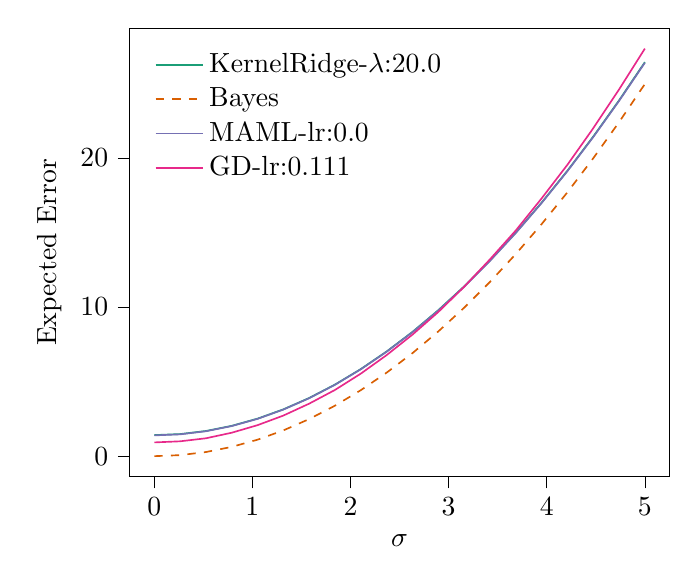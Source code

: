 % This file was created with tikzplotlib v0.10.1.
\begin{tikzpicture}

\definecolor{chocolate217952}{RGB}{217,95,2}
\definecolor{darkcyan27158119}{RGB}{27,158,119}
\definecolor{darkgray176}{RGB}{176,176,176}
\definecolor{deeppink23141138}{RGB}{231,41,138}
\definecolor{lightslategray117112179}{RGB}{117,112,179}

\begin{axis}[
legend cell align={left},
legend style={
  fill opacity=0.8,
  draw opacity=1,
  text opacity=1,
  at={(0.03,0.97)},
  anchor=north west,
  draw=none
},
tick align=outside,
tick pos=left,
x grid style={darkgray176},
xlabel={\(\displaystyle \sigma\)},
xmin=-0.25, xmax=5.25,
xtick style={color=black},
y grid style={darkgray176},
ylabel={Expected Error},
ymin=-1.367, ymax=28.703,
ytick style={color=black}
]
\addplot [semithick, darkcyan27158119]
table {%
0 1.414
0.263 1.482
0.526 1.689
0.789 2.035
1.053 2.519
1.316 3.142
1.579 3.904
1.842 4.805
2.105 5.844
2.368 7.022
2.632 8.338
2.895 9.793
3.158 11.387
3.421 13.12
3.684 14.991
3.947 17.001
4.211 19.15
4.474 21.438
4.737 23.864
5 26.429
};
\addlegendentry{KernelRidge-$\lambda$:20.0}
\addplot [semithick, chocolate217952, dashed]
table {%
0 0
0.263 0.069
0.526 0.277
0.789 0.622
1.053 1.106
1.316 1.729
1.579 2.489
1.842 3.388
2.105 4.425
2.368 5.601
2.632 6.914
2.895 8.367
3.158 9.957
3.421 11.686
3.684 13.552
3.947 15.558
4.211 17.701
4.474 19.983
4.737 22.403
5 24.961
};
\addlegendentry{Bayes}
\addplot [semithick, lightslategray117112179]
table {%
0 1.394
0.263 1.463
0.526 1.671
0.789 2.017
1.053 2.502
1.316 3.125
1.579 3.886
1.842 4.786
2.105 5.825
2.368 7.002
2.632 8.317
2.895 9.771
3.158 11.363
3.421 13.094
3.684 14.963
3.947 16.971
4.211 19.117
4.474 21.401
4.737 23.824
5 26.385
};
\addlegendentry{MAML-lr:0.0}
\addplot [semithick, deeppink23141138]
table {%
0 0.922
0.263 0.996
0.526 1.199
0.789 1.572
1.053 2.081
1.316 2.724
1.579 3.523
1.842 4.443
2.105 5.536
2.368 6.777
2.632 8.155
2.895 9.672
3.158 11.361
3.421 13.199
3.684 15.134
3.947 17.282
4.211 19.548
4.474 21.995
4.737 24.595
5 27.336
};
\addlegendentry{GD-lr:0.111}
\end{axis}

\end{tikzpicture}
